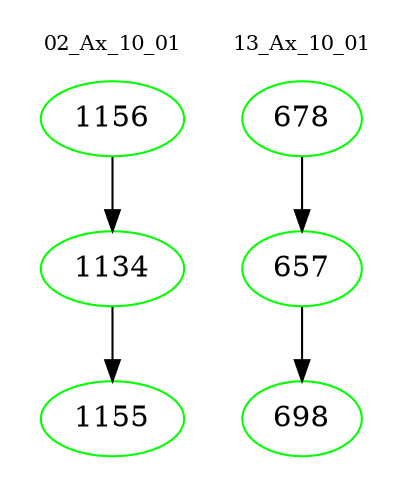 digraph{
subgraph cluster_0 {
color = white
label = "02_Ax_10_01";
fontsize=10;
T0_1156 [label="1156", color="green"]
T0_1156 -> T0_1134 [color="black"]
T0_1134 [label="1134", color="green"]
T0_1134 -> T0_1155 [color="black"]
T0_1155 [label="1155", color="green"]
}
subgraph cluster_1 {
color = white
label = "13_Ax_10_01";
fontsize=10;
T1_678 [label="678", color="green"]
T1_678 -> T1_657 [color="black"]
T1_657 [label="657", color="green"]
T1_657 -> T1_698 [color="black"]
T1_698 [label="698", color="green"]
}
}
